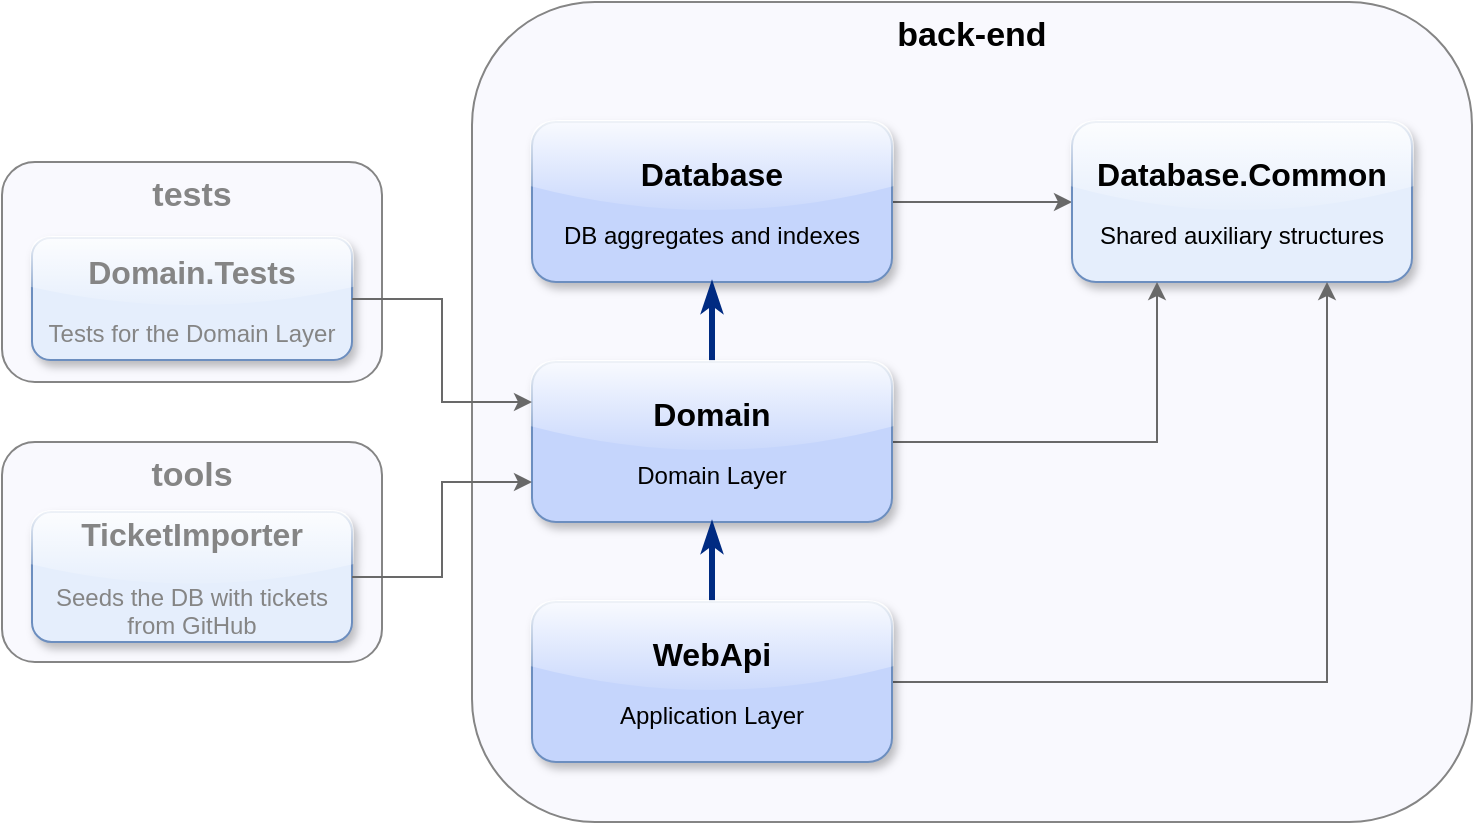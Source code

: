 <mxfile version="14.6.6" type="device"><diagram name="Page-1" id="74b105a0-9070-1c63-61bc-23e55f88626e"><mxGraphModel dx="2514" dy="1413" grid="1" gridSize="10" guides="1" tooltips="1" connect="1" arrows="1" fold="1" page="1" pageScale="1.5" pageWidth="1169" pageHeight="826" background="none" math="0" shadow="0"><root><mxCell id="0" style=";html=1;"/><mxCell id="1" style=";html=1;" parent="0"/><mxCell id="14cnURTUs_EB54kbUshA-17" value="&lt;font color=&quot;#858585&quot;&gt;tools&lt;/font&gt;" style="rounded=1;whiteSpace=wrap;html=1;shadow=0;glass=0;sketch=0;fillColor=#F9F9FE;strokeColor=#858585;verticalAlign=top;fontStyle=1;fontSize=17;" vertex="1" parent="1"><mxGeometry x="460" y="660" width="190" height="110" as="geometry"/></mxCell><mxCell id="14cnURTUs_EB54kbUshA-16" value="&lt;font color=&quot;#858585&quot;&gt;tests&lt;/font&gt;" style="rounded=1;whiteSpace=wrap;html=1;shadow=0;glass=0;sketch=0;fillColor=#F9F9FE;strokeColor=#858585;verticalAlign=top;fontStyle=1;fontSize=17;" vertex="1" parent="1"><mxGeometry x="460" y="520" width="190" height="110" as="geometry"/></mxCell><mxCell id="14cnURTUs_EB54kbUshA-10" value="back-end" style="rounded=1;whiteSpace=wrap;html=1;shadow=0;glass=0;sketch=0;fillColor=#F9F9FE;strokeColor=#858585;verticalAlign=top;fontStyle=1;fontSize=17;" vertex="1" parent="1"><mxGeometry x="695" y="440" width="500" height="410" as="geometry"/></mxCell><mxCell id="14cnURTUs_EB54kbUshA-2" style="edgeStyle=orthogonalEdgeStyle;rounded=0;orthogonalLoop=1;jettySize=auto;html=1;entryX=0;entryY=0.5;entryDx=0;entryDy=0;strokeColor=#696969;fontColor=#949494;" edge="1" parent="1" source="14cnURTUs_EB54kbUshA-1" target="14cnURTUs_EB54kbUshA-3"><mxGeometry relative="1" as="geometry"><mxPoint x="1025" y="540" as="targetPoint"/></mxGeometry></mxCell><mxCell id="14cnURTUs_EB54kbUshA-1" value="&lt;b&gt;&lt;font style=&quot;font-size: 16px&quot;&gt;Database&lt;/font&gt;&lt;/b&gt;&lt;br&gt;&lt;br&gt;DB aggregates and indexes" style="rounded=1;whiteSpace=wrap;html=1;strokeColor=#6c8ebf;glass=1;sketch=0;shadow=1;fillColor=#C5D5FC;" vertex="1" parent="1"><mxGeometry x="725" y="500" width="180" height="80" as="geometry"/></mxCell><mxCell id="14cnURTUs_EB54kbUshA-3" value="&lt;b&gt;&lt;font style=&quot;font-size: 16px&quot;&gt;Database.Common&lt;/font&gt;&lt;/b&gt;&lt;br&gt;&lt;br&gt;Shared auxiliary structures" style="rounded=1;whiteSpace=wrap;html=1;strokeColor=#6c8ebf;fillColor=#E5EEFC;glass=1;shadow=1;" vertex="1" parent="1"><mxGeometry x="995" y="500" width="170" height="80" as="geometry"/></mxCell><mxCell id="14cnURTUs_EB54kbUshA-5" style="edgeStyle=orthogonalEdgeStyle;rounded=0;orthogonalLoop=1;jettySize=auto;html=1;entryX=0.5;entryY=1;entryDx=0;entryDy=0;strokeColor=#002B82;strokeWidth=3;endArrow=classicThin;endFill=1;" edge="1" parent="1" source="14cnURTUs_EB54kbUshA-4" target="14cnURTUs_EB54kbUshA-1"><mxGeometry relative="1" as="geometry"/></mxCell><mxCell id="14cnURTUs_EB54kbUshA-6" style="edgeStyle=orthogonalEdgeStyle;rounded=0;orthogonalLoop=1;jettySize=auto;html=1;exitX=1;exitY=0.5;exitDx=0;exitDy=0;entryX=0.25;entryY=1;entryDx=0;entryDy=0;strokeColor=#696969;fontColor=#949494;" edge="1" parent="1" source="14cnURTUs_EB54kbUshA-4" target="14cnURTUs_EB54kbUshA-3"><mxGeometry relative="1" as="geometry"/></mxCell><mxCell id="14cnURTUs_EB54kbUshA-4" value="&lt;b&gt;&lt;font style=&quot;font-size: 16px&quot;&gt;Domain&lt;/font&gt;&lt;/b&gt;&lt;br&gt;&lt;br&gt;Domain Layer" style="rounded=1;whiteSpace=wrap;html=1;strokeColor=#6c8ebf;glass=1;sketch=0;shadow=1;fillColor=#C5D5FC;" vertex="1" parent="1"><mxGeometry x="725" y="620" width="180" height="80" as="geometry"/></mxCell><mxCell id="14cnURTUs_EB54kbUshA-8" style="edgeStyle=orthogonalEdgeStyle;rounded=0;orthogonalLoop=1;jettySize=auto;html=1;entryX=0.5;entryY=1;entryDx=0;entryDy=0;strokeColor=#002B82;strokeWidth=3;endArrow=classicThin;endFill=1;" edge="1" parent="1" source="14cnURTUs_EB54kbUshA-7" target="14cnURTUs_EB54kbUshA-4"><mxGeometry relative="1" as="geometry"/></mxCell><mxCell id="14cnURTUs_EB54kbUshA-9" style="edgeStyle=orthogonalEdgeStyle;rounded=0;orthogonalLoop=1;jettySize=auto;html=1;entryX=0.75;entryY=1;entryDx=0;entryDy=0;strokeColor=#696969;fontColor=#949494;" edge="1" parent="1" source="14cnURTUs_EB54kbUshA-7" target="14cnURTUs_EB54kbUshA-3"><mxGeometry relative="1" as="geometry"/></mxCell><mxCell id="14cnURTUs_EB54kbUshA-7" value="&lt;b&gt;&lt;font style=&quot;font-size: 16px&quot;&gt;WebApi&lt;/font&gt;&lt;/b&gt;&lt;br&gt;&lt;br&gt;Application Layer" style="rounded=1;whiteSpace=wrap;html=1;strokeColor=#6c8ebf;glass=1;sketch=0;shadow=1;fillColor=#C5D5FC;" vertex="1" parent="1"><mxGeometry x="725" y="740" width="180" height="80" as="geometry"/></mxCell><mxCell id="14cnURTUs_EB54kbUshA-12" value="&lt;font color=&quot;#858585&quot;&gt;&lt;b&gt;&lt;font style=&quot;font-size: 16px&quot;&gt;Domain.Tests&lt;/font&gt;&lt;/b&gt;&lt;br&gt;&lt;br&gt;Tests for the Domain Layer&lt;/font&gt;" style="rounded=1;whiteSpace=wrap;html=1;strokeColor=#6c8ebf;fillColor=#E5EEFC;glass=1;shadow=1;" vertex="1" parent="1"><mxGeometry x="475" y="558" width="160" height="61" as="geometry"/></mxCell><mxCell id="14cnURTUs_EB54kbUshA-13" style="edgeStyle=orthogonalEdgeStyle;rounded=0;orthogonalLoop=1;jettySize=auto;html=1;entryX=0;entryY=0.25;entryDx=0;entryDy=0;strokeColor=#696969;exitX=1;exitY=0.5;exitDx=0;exitDy=0;fontColor=#949494;" edge="1" parent="1" source="14cnURTUs_EB54kbUshA-12" target="14cnURTUs_EB54kbUshA-4"><mxGeometry relative="1" as="geometry"><mxPoint x="615" y="660" as="sourcePoint"/><mxPoint x="557.5" y="470" as="targetPoint"/></mxGeometry></mxCell><mxCell id="14cnURTUs_EB54kbUshA-14" value="&lt;font color=&quot;#858585&quot;&gt;&lt;b&gt;&lt;font style=&quot;font-size: 16px&quot;&gt;TicketImporter&lt;/font&gt;&lt;/b&gt;&lt;br&gt;&lt;br&gt;Seeds the DB with tickets from GitHub&lt;/font&gt;" style="rounded=1;whiteSpace=wrap;html=1;strokeColor=#6c8ebf;fillColor=#E5EEFC;glass=1;shadow=1;" vertex="1" parent="1"><mxGeometry x="475" y="695" width="160" height="65" as="geometry"/></mxCell><mxCell id="14cnURTUs_EB54kbUshA-15" style="edgeStyle=orthogonalEdgeStyle;rounded=0;orthogonalLoop=1;jettySize=auto;html=1;entryX=0;entryY=0.75;entryDx=0;entryDy=0;strokeColor=#696969;exitX=1;exitY=0.5;exitDx=0;exitDy=0;fontColor=#949494;" edge="1" parent="1" source="14cnURTUs_EB54kbUshA-14" target="14cnURTUs_EB54kbUshA-4"><mxGeometry relative="1" as="geometry"><mxPoint x="645" y="620" as="sourcePoint"/><mxPoint x="735" y="650" as="targetPoint"/></mxGeometry></mxCell></root></mxGraphModel></diagram></mxfile>